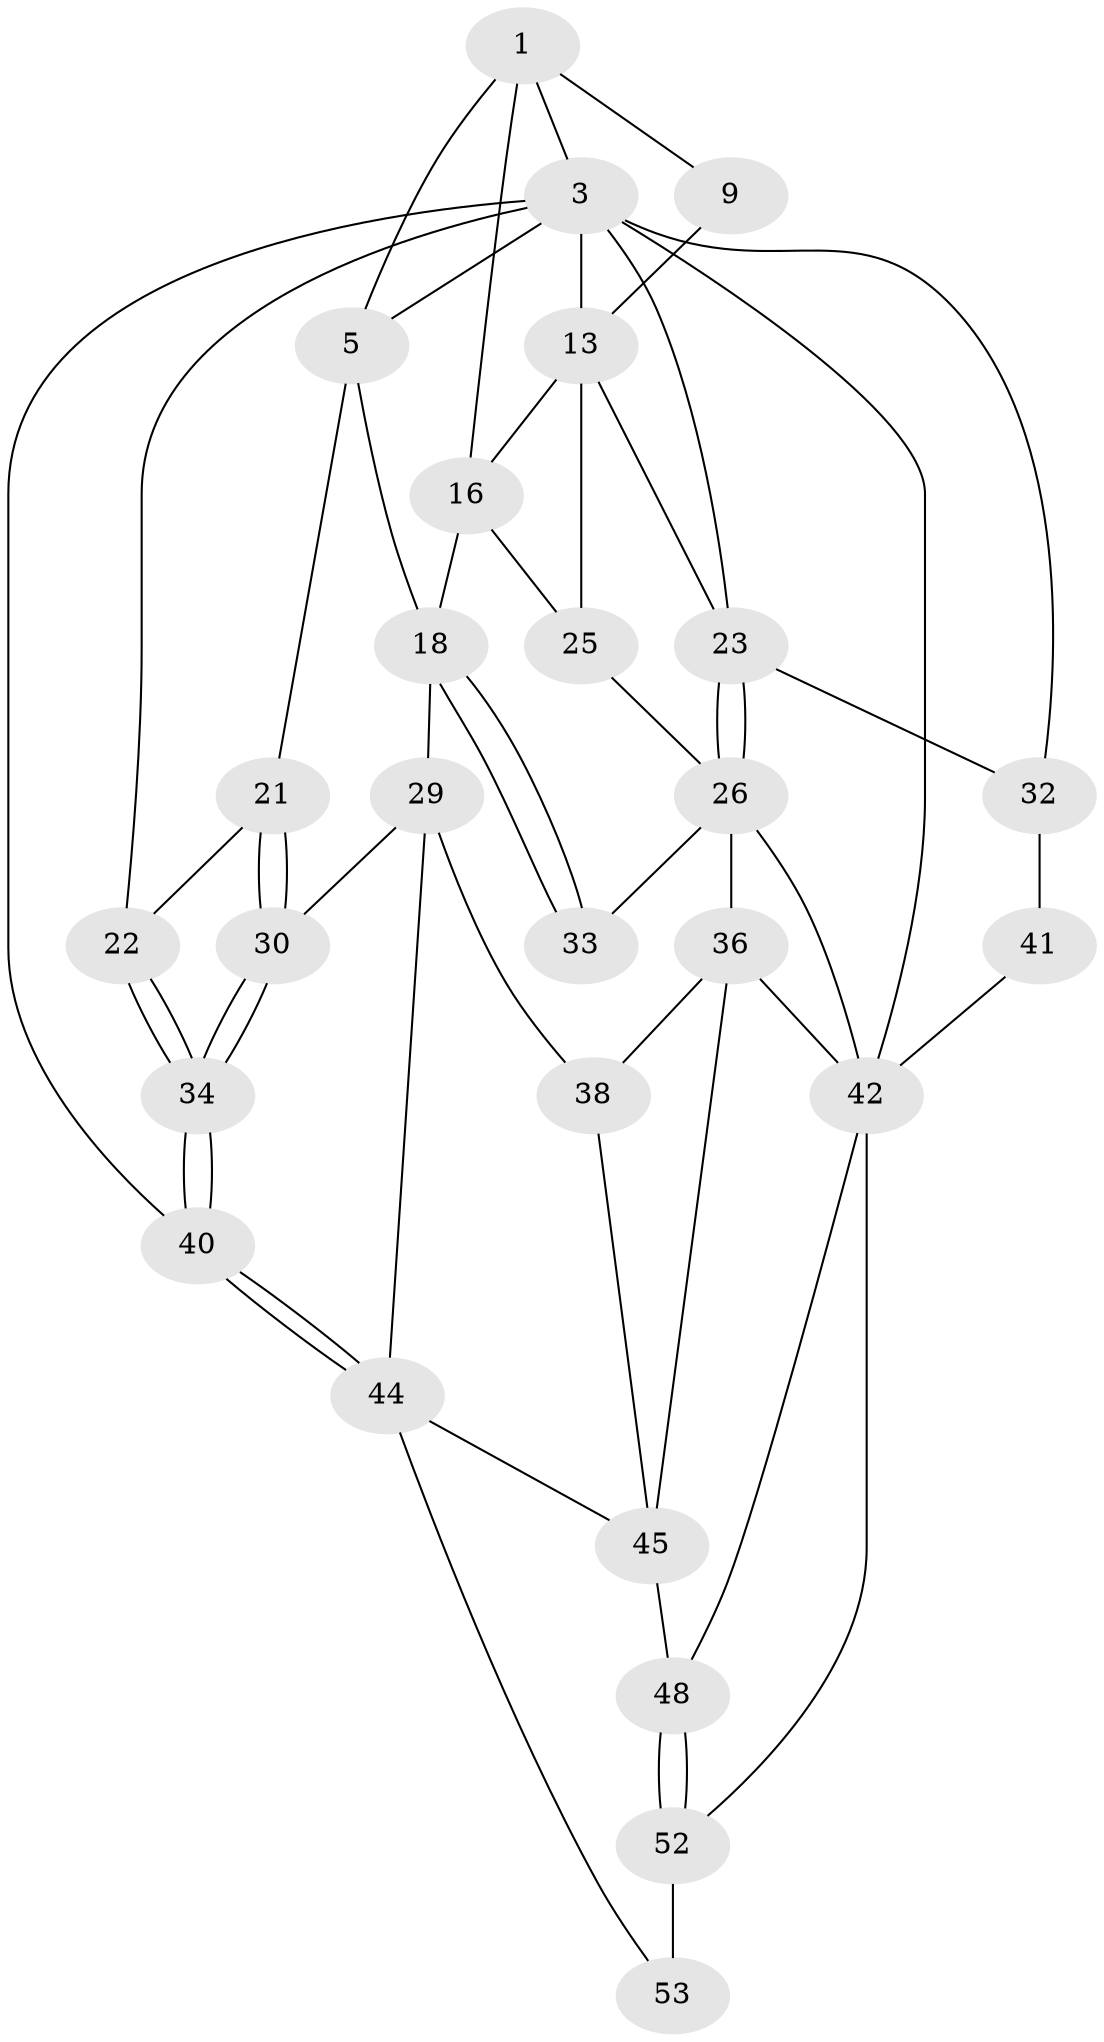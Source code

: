 // original degree distribution, {3: 0.037037037037037035, 4: 0.25925925925925924, 5: 0.48148148148148145, 6: 0.2222222222222222}
// Generated by graph-tools (version 1.1) at 2025/17/03/09/25 04:17:22]
// undirected, 27 vertices, 57 edges
graph export_dot {
graph [start="1"]
  node [color=gray90,style=filled];
  1 [pos="+0.5671480682590703+0",super="+2+7"];
  3 [pos="+1+0",super="+4+12+31"];
  5 [pos="+0+0",super="+6+11"];
  9 [pos="+0.7340398980194733+0.13235251206577928"];
  13 [pos="+0.7587550937522297+0.14425674873518826",super="+14"];
  16 [pos="+0.577031109288077+0.14012251864380715",super="+17"];
  18 [pos="+0.48918462064183976+0.2730826587368632",super="+19"];
  21 [pos="+0.12558704005023352+0.21726639695030323"];
  22 [pos="+0+0"];
  23 [pos="+0.9625149122272119+0.261997272897785",super="+24"];
  25 [pos="+0.720345934169412+0.35529779338094686"];
  26 [pos="+0.7768137503710045+0.5225954979850634",super="+27"];
  29 [pos="+0.24851492191885213+0.5013425994218323",super="+39"];
  30 [pos="+0.04447054773079024+0.46342146698820563"];
  32 [pos="+1+0.5662926497232813"];
  33 [pos="+0.508357916424281+0.338950250575471"];
  34 [pos="+0+0.5019162888342134"];
  36 [pos="+0.4812713127158382+0.5876643576379961",super="+37"];
  38 [pos="+0.4610316150644398+0.5927879579594145"];
  40 [pos="+0+1"];
  41 [pos="+0.8904171825873064+0.6143047354354395"];
  42 [pos="+0.7922675188207331+0.6110791619670284",super="+43+47"];
  44 [pos="+0.009513657490681405+1",super="+49"];
  45 [pos="+0.5563114883814068+0.807203448146511",super="+46"];
  48 [pos="+0.663231729559843+0.8316176600267138"];
  52 [pos="+0.6533722703497766+0.8636974199168731",super="+54"];
  53 [pos="+0.5183072874731711+1"];
  1 -- 3;
  1 -- 9 [weight=2];
  1 -- 16;
  1 -- 5 [weight=2];
  3 -- 40 [weight=2];
  3 -- 5;
  3 -- 22;
  3 -- 13;
  3 -- 23;
  3 -- 32;
  3 -- 42;
  5 -- 21;
  5 -- 18;
  9 -- 13;
  13 -- 16;
  13 -- 25;
  13 -- 23;
  16 -- 25;
  16 -- 18;
  18 -- 33;
  18 -- 33;
  18 -- 29;
  21 -- 22;
  21 -- 30;
  21 -- 30;
  22 -- 34;
  22 -- 34;
  23 -- 26;
  23 -- 26;
  23 -- 32;
  25 -- 26;
  26 -- 36;
  26 -- 33 [weight=2];
  26 -- 42;
  29 -- 30;
  29 -- 44;
  29 -- 38;
  30 -- 34;
  30 -- 34;
  32 -- 41;
  34 -- 40;
  34 -- 40;
  36 -- 45;
  36 -- 38;
  36 -- 42;
  38 -- 45;
  40 -- 44;
  40 -- 44;
  41 -- 42 [weight=2];
  42 -- 48;
  42 -- 52;
  44 -- 53;
  44 -- 45;
  45 -- 48;
  48 -- 52;
  48 -- 52;
  52 -- 53 [weight=2];
}
